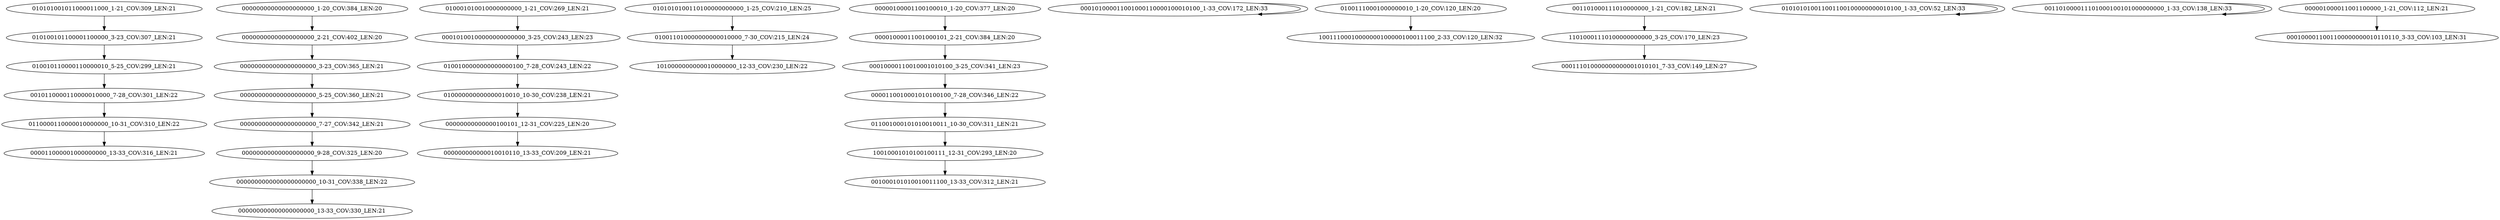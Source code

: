 digraph G {
    "0010110000110000010000_7-28_COV:301_LEN:22" -> "0110000110000010000000_10-31_COV:310_LEN:22";
    "00000000000000000000_2-21_COV:402_LEN:20" -> "000000000000000000000_3-23_COV:365_LEN:21";
    "010001010010000000000_1-21_COV:269_LEN:21" -> "00010100100000000000000_3-25_COV:243_LEN:23";
    "0101010100110100000000000_1-25_COV:210_LEN:25" -> "010011010000000000010000_7-30_COV:215_LEN:24";
    "10010001010100100111_12-31_COV:293_LEN:20" -> "001000101010010011100_13-33_COV:312_LEN:21";
    "000101000011001000110000100010100_1-33_COV:172_LEN:33" -> "000101000011001000110000100010100_1-33_COV:172_LEN:33";
    "00000000000000100101_12-31_COV:225_LEN:20" -> "000000000000010010110_13-33_COV:209_LEN:21";
    "01001110001000000010_1-20_COV:120_LEN:20" -> "10011100010000000100000100011100_2-33_COV:120_LEN:32";
    "11010001110100000000000_3-25_COV:170_LEN:23" -> "000111010000000000001010101_7-33_COV:149_LEN:27";
    "010100101100001100000_3-23_COV:307_LEN:21" -> "010010110000110000010_5-25_COV:299_LEN:21";
    "010000000000000010010_10-30_COV:238_LEN:21" -> "00000000000000100101_12-31_COV:225_LEN:20";
    "00000000000000000000_9-28_COV:325_LEN:20" -> "0000000000000000000000_10-31_COV:338_LEN:22";
    "00010000110010001010100_3-25_COV:341_LEN:23" -> "0000110010001010100100_7-28_COV:346_LEN:22";
    "000000000000000000000_3-23_COV:365_LEN:21" -> "000000000000000000000_5-25_COV:360_LEN:21";
    "011001000101010010011_10-30_COV:311_LEN:21" -> "10010001010100100111_12-31_COV:293_LEN:20";
    "010101010011001100100000000010100_1-33_COV:52_LEN:33" -> "010101010011001100100000000010100_1-33_COV:52_LEN:33";
    "001101000011101000100101000000000_1-33_COV:138_LEN:33" -> "001101000011101000100101000000000_1-33_COV:138_LEN:33";
    "000000000000000000000_7-27_COV:342_LEN:21" -> "00000000000000000000_9-28_COV:325_LEN:20";
    "0000000000000000000000_10-31_COV:338_LEN:22" -> "000000000000000000000_13-33_COV:330_LEN:21";
    "000001000011001100000_1-21_COV:112_LEN:21" -> "0001000011001100000000010110110_3-33_COV:103_LEN:31";
    "00010100100000000000000_3-25_COV:243_LEN:23" -> "0100100000000000000100_7-28_COV:243_LEN:22";
    "010010110000110000010_5-25_COV:299_LEN:21" -> "0010110000110000010000_7-28_COV:301_LEN:22";
    "010101001011000011000_1-21_COV:309_LEN:21" -> "010100101100001100000_3-23_COV:307_LEN:21";
    "00000100001100100010_1-20_COV:377_LEN:20" -> "00001000011001000101_2-21_COV:384_LEN:20";
    "0110000110000010000000_10-31_COV:310_LEN:22" -> "000011000001000000000_13-33_COV:316_LEN:21";
    "0000110010001010100100_7-28_COV:346_LEN:22" -> "011001000101010010011_10-30_COV:311_LEN:21";
    "00001000011001000101_2-21_COV:384_LEN:20" -> "00010000110010001010100_3-25_COV:341_LEN:23";
    "000000000000000000000_5-25_COV:360_LEN:21" -> "000000000000000000000_7-27_COV:342_LEN:21";
    "010011010000000000010000_7-30_COV:215_LEN:24" -> "1010000000000010000000_12-33_COV:230_LEN:22";
    "00000000000000000000_1-20_COV:384_LEN:20" -> "00000000000000000000_2-21_COV:402_LEN:20";
    "001101000111010000000_1-21_COV:182_LEN:21" -> "11010001110100000000000_3-25_COV:170_LEN:23";
    "0100100000000000000100_7-28_COV:243_LEN:22" -> "010000000000000010010_10-30_COV:238_LEN:21";
}
